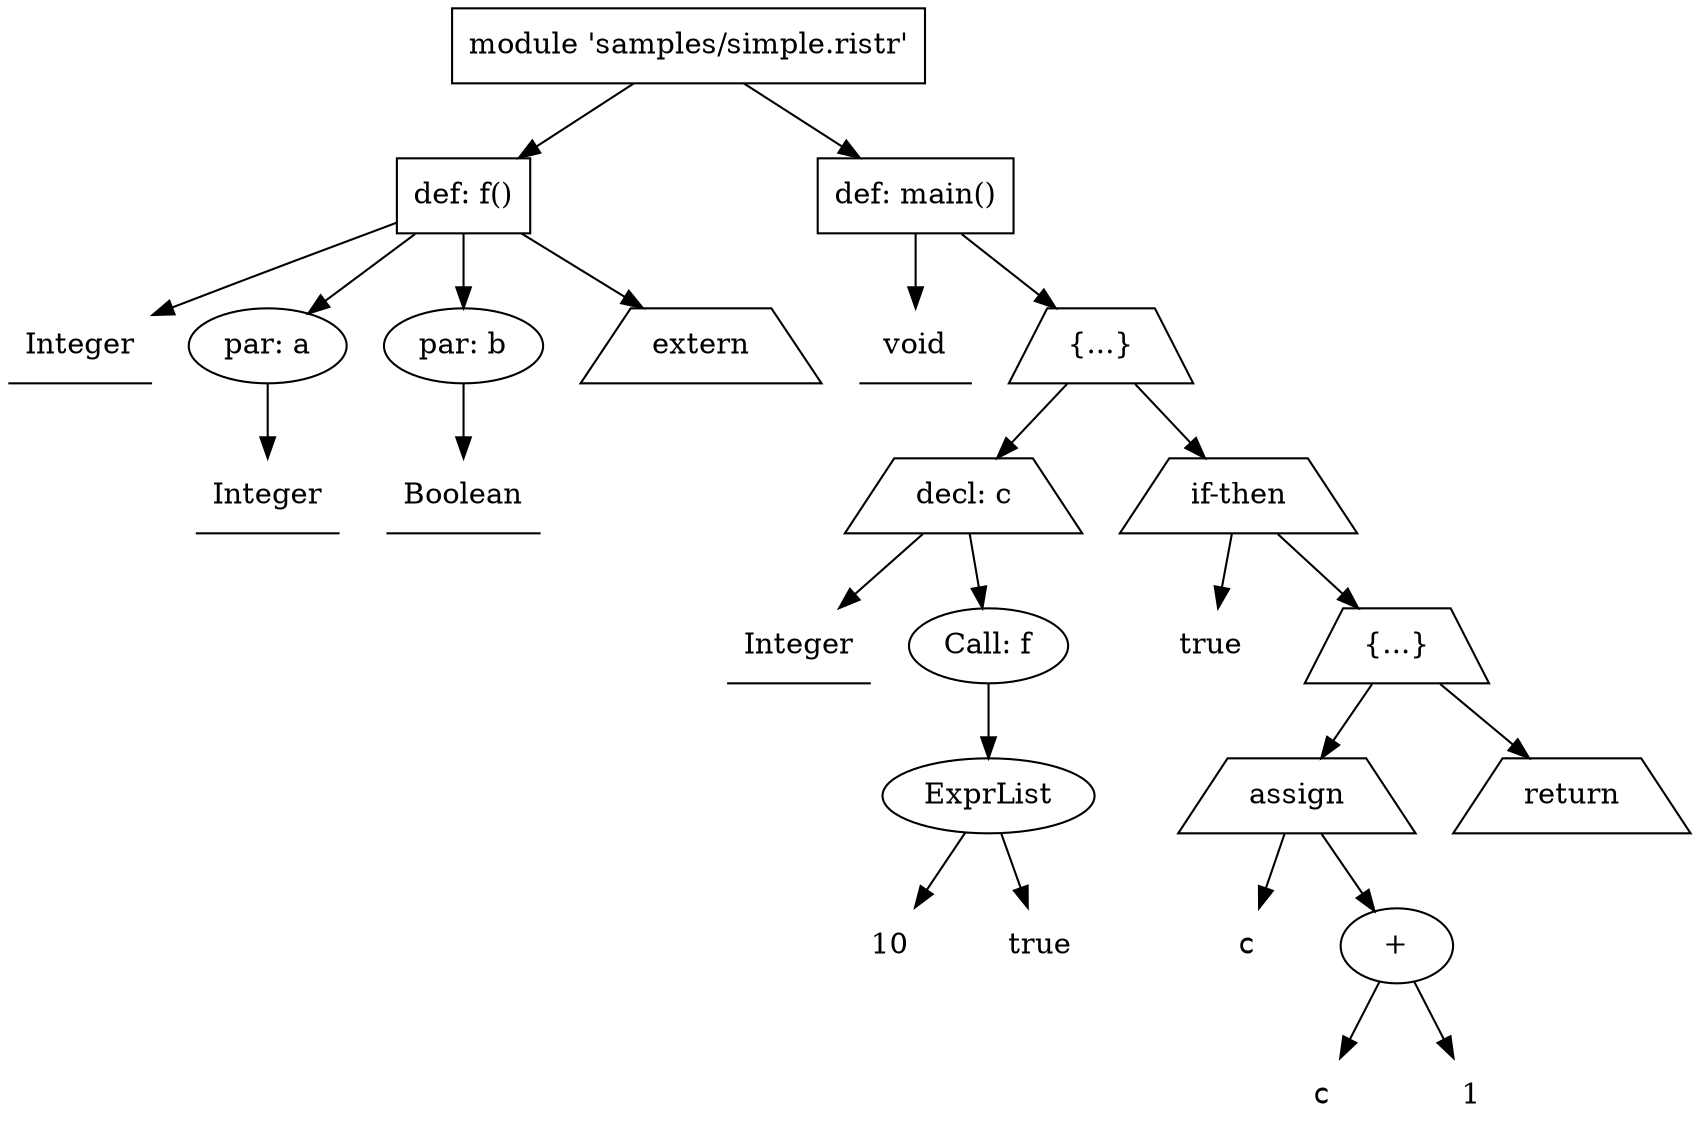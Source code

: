 digraph ristretto {
	n0 [label="module 'samples/simple.ristr'" shape=rect]
	n1 [label="def: f()" shape=rect]
	n2 [label="Integer" shape=underline]
	n1 -> n2
	n3 [label="par: a" ]
	n4 [label="Integer" shape=underline]
	n3 -> n4
	n1 -> n3
	n5 [label="par: b" ]
	n6 [label="Boolean" shape=underline]
	n5 -> n6
	n1 -> n5
	n7 [label="extern" shape=trapezium]
	n1 -> n7
	n0 -> n1
	n8 [label="def: main()" shape=rect]
	n9 [label="void" shape=underline]
	n8 -> n9
	n10 [label="{...}" shape=trapezium]
	n11 [label="decl: c" shape=trapezium]
	n12 [label="Integer" shape=underline]
	n11 -> n12
	n13 [label="Call: f" ]
	n14 [label="ExprList" ]
	n15 [label="10" shape=plaintext]
	n14 -> n15
	n16 [label="true" shape=plaintext]
	n14 -> n16
	n13 -> n14
	n11 -> n13
	n10 -> n11
	n17 [label="if-then" shape=trapezium]
	n18 [label="true" shape=plaintext]
	n17 -> n18
	n19 [label="{...}" shape=trapezium]
	n20 [label="assign" shape=trapezium]
	n21 [label="c" shape=plaintext, fontname=Courier]
	n20 -> n21
	n22 [label="+" ]
	n23 [label="c" shape=plaintext, fontname=Courier]
	n24 [label="1" shape=plaintext]
	n22 -> n23
	n22 -> n24
	n20 -> n22
	n19 -> n20
	n25 [label="return" shape=trapezium]
	n19 -> n25
	n17 -> n19
	n10 -> n17
	n8 -> n10
	n0 -> n8
}
